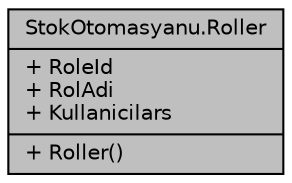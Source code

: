 digraph "StokOtomasyanu.Roller"
{
  edge [fontname="Helvetica",fontsize="10",labelfontname="Helvetica",labelfontsize="10"];
  node [fontname="Helvetica",fontsize="10",shape=record];
  Node1 [label="{StokOtomasyanu.Roller\n|+ RoleId\l+ RolAdi\l+ Kullanicilars\l|+ Roller()\l}",height=0.2,width=0.4,color="black", fillcolor="grey75", style="filled", fontcolor="black"];
}
